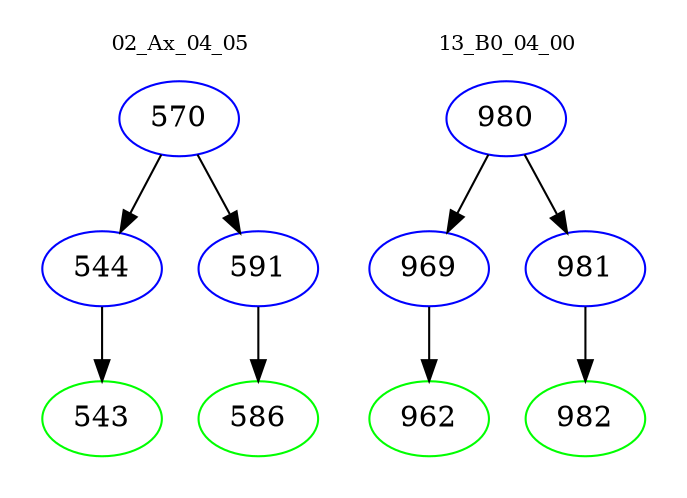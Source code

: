 digraph{
subgraph cluster_0 {
color = white
label = "02_Ax_04_05";
fontsize=10;
T0_570 [label="570", color="blue"]
T0_570 -> T0_544 [color="black"]
T0_544 [label="544", color="blue"]
T0_544 -> T0_543 [color="black"]
T0_543 [label="543", color="green"]
T0_570 -> T0_591 [color="black"]
T0_591 [label="591", color="blue"]
T0_591 -> T0_586 [color="black"]
T0_586 [label="586", color="green"]
}
subgraph cluster_1 {
color = white
label = "13_B0_04_00";
fontsize=10;
T1_980 [label="980", color="blue"]
T1_980 -> T1_969 [color="black"]
T1_969 [label="969", color="blue"]
T1_969 -> T1_962 [color="black"]
T1_962 [label="962", color="green"]
T1_980 -> T1_981 [color="black"]
T1_981 [label="981", color="blue"]
T1_981 -> T1_982 [color="black"]
T1_982 [label="982", color="green"]
}
}
